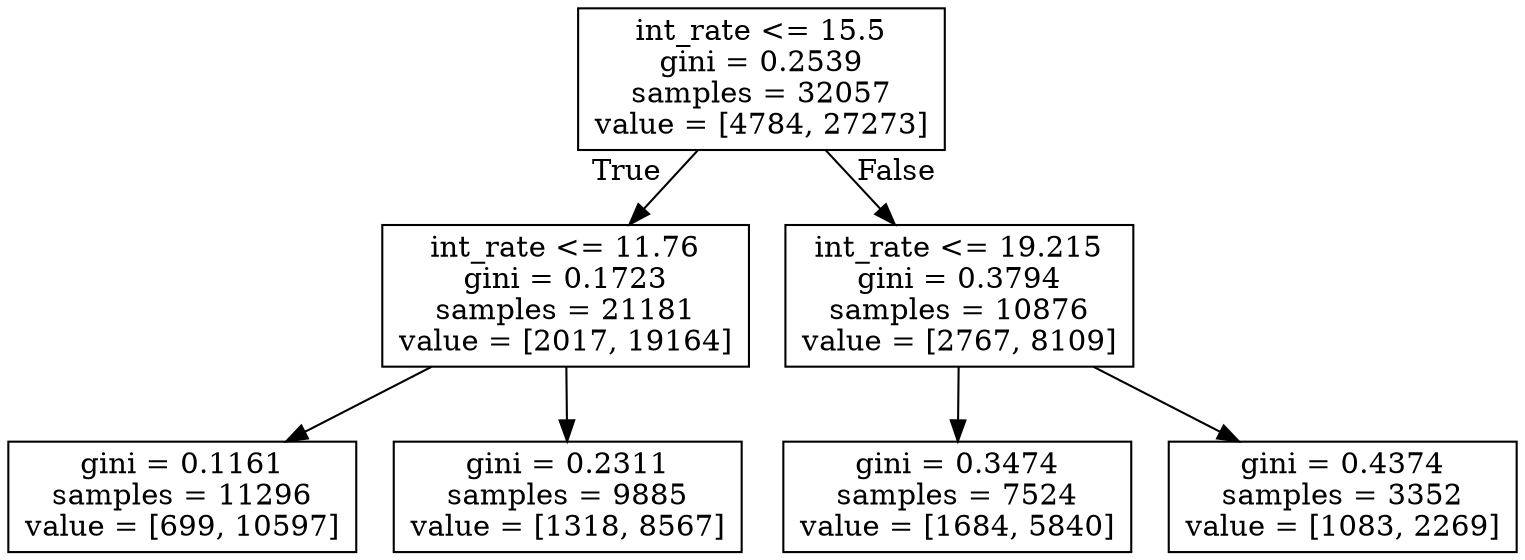 digraph Tree {
node [shape=box] ;
0 [label="int_rate <= 15.5\ngini = 0.2539\nsamples = 32057\nvalue = [4784, 27273]"] ;
1 [label="int_rate <= 11.76\ngini = 0.1723\nsamples = 21181\nvalue = [2017, 19164]"] ;
0 -> 1 [labeldistance=2.5, labelangle=45, headlabel="True"] ;
2 [label="gini = 0.1161\nsamples = 11296\nvalue = [699, 10597]"] ;
1 -> 2 ;
3 [label="gini = 0.2311\nsamples = 9885\nvalue = [1318, 8567]"] ;
1 -> 3 ;
4 [label="int_rate <= 19.215\ngini = 0.3794\nsamples = 10876\nvalue = [2767, 8109]"] ;
0 -> 4 [labeldistance=2.5, labelangle=-45, headlabel="False"] ;
5 [label="gini = 0.3474\nsamples = 7524\nvalue = [1684, 5840]"] ;
4 -> 5 ;
6 [label="gini = 0.4374\nsamples = 3352\nvalue = [1083, 2269]"] ;
4 -> 6 ;
}